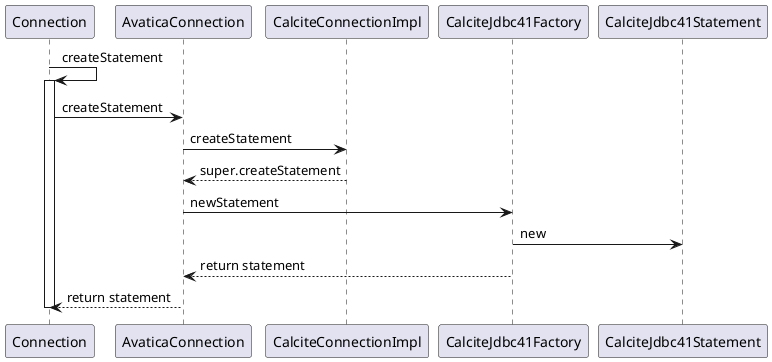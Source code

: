 @startuml
Connection -> Connection:createStatement
activate Connection
Connection -> AvaticaConnection:createStatement
AvaticaConnection -> CalciteConnectionImpl:createStatement
CalciteConnectionImpl --> AvaticaConnection:super.createStatement
AvaticaConnection -> CalciteJdbc41Factory:newStatement
CalciteJdbc41Factory -> CalciteJdbc41Statement:new
CalciteJdbc41Factory --> AvaticaConnection:return statement
AvaticaConnection --> Connection:return statement
deactivate Connection
@enduml